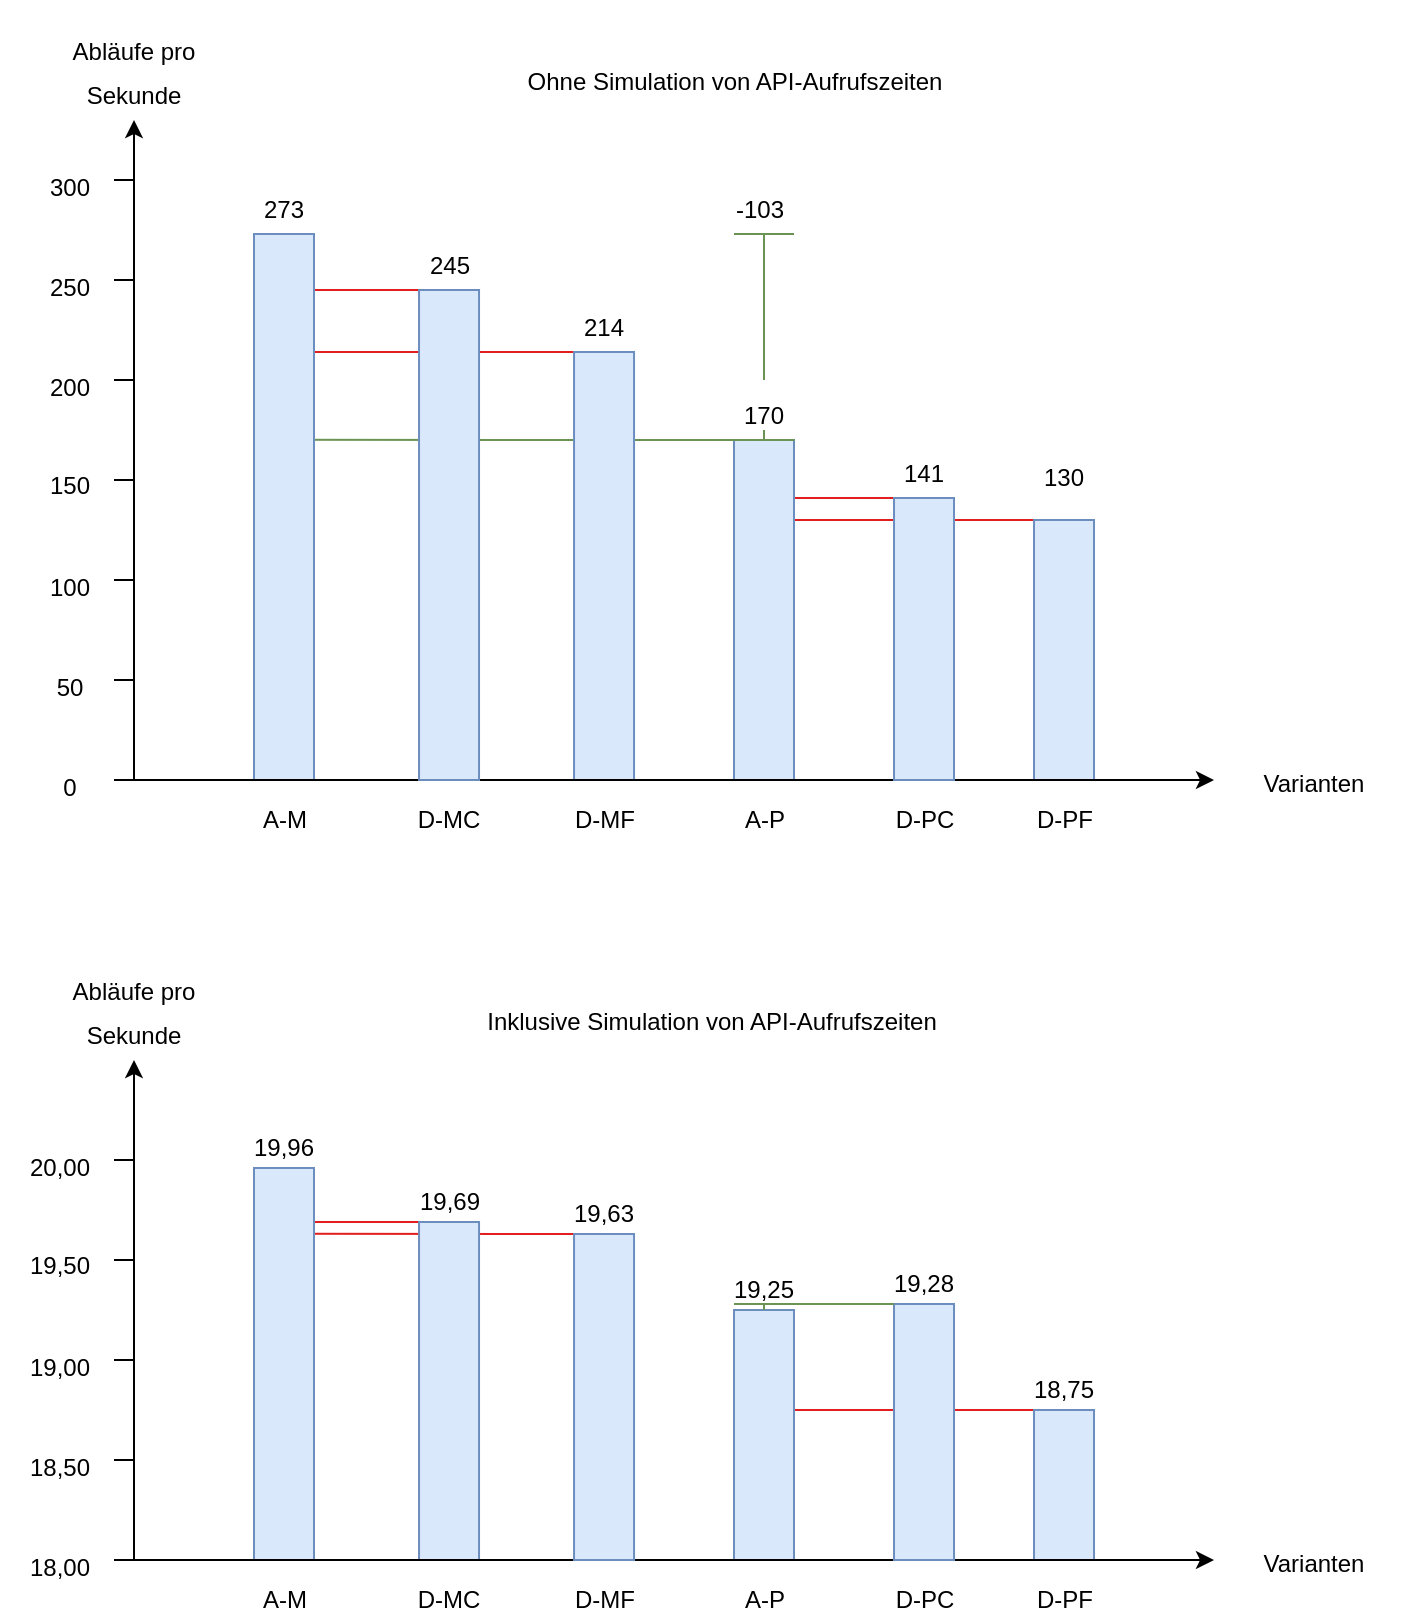 <mxfile version="16.5.1" type="device"><diagram id="vCOk7OmySpCUNoPw87cb" name="Seite-1"><mxGraphModel dx="330" dy="201" grid="1" gridSize="10" guides="1" tooltips="1" connect="1" arrows="1" fold="1" page="1" pageScale="1" pageWidth="827" pageHeight="1169" math="0" shadow="0"><root><mxCell id="0"/><mxCell id="1" parent="0"/><mxCell id="W3WjwvVRYKKNo5K09ftn-21" value="Abläufe pro" style="text;strokeColor=none;fillColor=none;align=center;verticalAlign=middle;rounded=0;" parent="1" vertex="1"><mxGeometry x="75" y="565" width="100" height="50" as="geometry"/></mxCell><mxCell id="W3WjwvVRYKKNo5K09ftn-39" value="Sekunde" style="text;strokeColor=none;fillColor=none;align=center;verticalAlign=middle;rounded=0;" parent="1" vertex="1"><mxGeometry x="75" y="587" width="100" height="50" as="geometry"/></mxCell><mxCell id="W3WjwvVRYKKNo5K09ftn-28" value="18,50" style="text;html=1;strokeColor=none;fillColor=none;align=center;verticalAlign=middle;whiteSpace=wrap;rounded=0;" parent="1" vertex="1"><mxGeometry x="58" y="819" width="60" height="20" as="geometry"/></mxCell><mxCell id="W3WjwvVRYKKNo5K09ftn-29" value="19,00" style="text;html=1;strokeColor=none;fillColor=none;align=center;verticalAlign=middle;whiteSpace=wrap;rounded=0;" parent="1" vertex="1"><mxGeometry x="58" y="769" width="60" height="20" as="geometry"/></mxCell><mxCell id="W3WjwvVRYKKNo5K09ftn-30" value="19,50" style="text;html=1;strokeColor=none;fillColor=none;align=center;verticalAlign=middle;whiteSpace=wrap;rounded=0;" parent="1" vertex="1"><mxGeometry x="58" y="718" width="60" height="20" as="geometry"/></mxCell><mxCell id="W3WjwvVRYKKNo5K09ftn-31" value="20,00" style="text;html=1;strokeColor=none;fillColor=none;align=center;verticalAlign=middle;whiteSpace=wrap;rounded=0;" parent="1" vertex="1"><mxGeometry x="58" y="669" width="60" height="20" as="geometry"/></mxCell><mxCell id="W3WjwvVRYKKNo5K09ftn-46" value="" style="endArrow=none;html=1;rounded=0;entryX=0;entryY=0;entryDx=0;entryDy=0;fillColor=#f8cecc;strokeColor=#E31E1E;exitX=0.667;exitY=0.168;exitDx=0;exitDy=0;exitPerimeter=0;" parent="1" source="W3WjwvVRYKKNo5K09ftn-3" target="W3WjwvVRYKKNo5K09ftn-47" edge="1"><mxGeometry width="50" height="50" relative="1" as="geometry"><mxPoint x="195" y="630" as="sourcePoint"/><mxPoint x="237.52" y="565" as="targetPoint"/></mxGeometry></mxCell><mxCell id="W3WjwvVRYKKNo5K09ftn-41" value="" style="endArrow=none;html=1;rounded=0;entryX=0;entryY=0;entryDx=0;entryDy=0;exitX=0.5;exitY=0.138;exitDx=0;exitDy=0;exitPerimeter=0;fillColor=#f8cecc;strokeColor=#E31E1E;" parent="1" source="W3WjwvVRYKKNo5K09ftn-3" target="W3WjwvVRYKKNo5K09ftn-4" edge="1"><mxGeometry width="50" height="50" relative="1" as="geometry"><mxPoint x="285.0" y="660.968" as="sourcePoint"/><mxPoint x="465.02" y="640" as="targetPoint"/></mxGeometry></mxCell><mxCell id="W3WjwvVRYKKNo5K09ftn-43" value="" style="endArrow=none;html=1;rounded=0;entryX=0;entryY=0;entryDx=0;entryDy=0;fillColor=#f8cecc;strokeColor=#E31E1E;exitX=0.667;exitY=0.4;exitDx=0;exitDy=0;exitPerimeter=0;" parent="1" source="W3WjwvVRYKKNo5K09ftn-6" target="W3WjwvVRYKKNo5K09ftn-7" edge="1"><mxGeometry width="50" height="50" relative="1" as="geometry"><mxPoint x="445" y="745" as="sourcePoint"/><mxPoint x="680.01" y="744" as="targetPoint"/></mxGeometry></mxCell><mxCell id="W3WjwvVRYKKNo5K09ftn-1" value="" style="endArrow=classic;html=1;rounded=0;strokeColor=#000000;" parent="1" edge="1"><mxGeometry width="50" height="50" relative="1" as="geometry"><mxPoint x="125" y="875" as="sourcePoint"/><mxPoint x="125" y="625" as="targetPoint"/></mxGeometry></mxCell><mxCell id="W3WjwvVRYKKNo5K09ftn-3" value="" style="rounded=0;whiteSpace=wrap;html=1;rotation=0;fillColor=#dae8fc;strokeColor=#6c8ebf;" parent="1" vertex="1"><mxGeometry x="185" y="679" width="30" height="196" as="geometry"/></mxCell><mxCell id="W3WjwvVRYKKNo5K09ftn-4" value="" style="rounded=0;whiteSpace=wrap;html=1;rotation=0;fillColor=#dae8fc;strokeColor=#6c8ebf;" parent="1" vertex="1"><mxGeometry x="267.52" y="706" width="30" height="169" as="geometry"/></mxCell><mxCell id="W3WjwvVRYKKNo5K09ftn-6" value="" style="rounded=0;whiteSpace=wrap;html=1;rotation=0;fillColor=#dae8fc;strokeColor=#6c8ebf;" parent="1" vertex="1"><mxGeometry x="425" y="750" width="30" height="125" as="geometry"/></mxCell><mxCell id="W3WjwvVRYKKNo5K09ftn-7" value="" style="rounded=0;whiteSpace=wrap;html=1;rotation=0;fillColor=#dae8fc;strokeColor=#6c8ebf;" parent="1" vertex="1"><mxGeometry x="575.01" y="800" width="30" height="75" as="geometry"/></mxCell><mxCell id="W3WjwvVRYKKNo5K09ftn-8" value="19,96" style="text;html=1;strokeColor=none;fillColor=none;align=center;verticalAlign=middle;whiteSpace=wrap;rounded=0;" parent="1" vertex="1"><mxGeometry x="170" y="659" width="60" height="20" as="geometry"/></mxCell><mxCell id="W3WjwvVRYKKNo5K09ftn-9" value="19,69" style="text;html=1;strokeColor=none;fillColor=none;align=center;verticalAlign=middle;whiteSpace=wrap;rounded=0;" parent="1" vertex="1"><mxGeometry x="252.52" y="686" width="60" height="20" as="geometry"/></mxCell><mxCell id="W3WjwvVRYKKNo5K09ftn-12" value="18,75" style="text;html=1;strokeColor=none;fillColor=none;align=center;verticalAlign=middle;whiteSpace=wrap;rounded=0;" parent="1" vertex="1"><mxGeometry x="560.01" y="780" width="60" height="20" as="geometry"/></mxCell><mxCell id="W3WjwvVRYKKNo5K09ftn-13" value="D-PF" style="text;html=1;strokeColor=none;fillColor=none;align=center;verticalAlign=middle;whiteSpace=wrap;rounded=0;" parent="1" vertex="1"><mxGeometry x="542.51" y="885" width="95" height="20" as="geometry"/></mxCell><mxCell id="W3WjwvVRYKKNo5K09ftn-14" value="A-M" style="text;html=1;strokeColor=none;fillColor=none;align=center;verticalAlign=middle;whiteSpace=wrap;rounded=0;" parent="1" vertex="1"><mxGeometry x="152.5" y="885" width="95" height="20" as="geometry"/></mxCell><mxCell id="W3WjwvVRYKKNo5K09ftn-15" value="D-MF" style="text;html=1;strokeColor=none;fillColor=none;align=center;verticalAlign=middle;whiteSpace=wrap;rounded=0;" parent="1" vertex="1"><mxGeometry x="312.52" y="885" width="95" height="20" as="geometry"/></mxCell><mxCell id="W3WjwvVRYKKNo5K09ftn-17" value="A-P" style="text;html=1;strokeColor=none;fillColor=none;align=center;verticalAlign=middle;whiteSpace=wrap;rounded=0;" parent="1" vertex="1"><mxGeometry x="392.5" y="885" width="95" height="20" as="geometry"/></mxCell><mxCell id="W3WjwvVRYKKNo5K09ftn-20" value="Varianten" style="text;html=1;strokeColor=none;fillColor=none;align=center;verticalAlign=middle;whiteSpace=wrap;rounded=0;" parent="1" vertex="1"><mxGeometry x="665" y="862" width="100" height="30" as="geometry"/></mxCell><mxCell id="W3WjwvVRYKKNo5K09ftn-22" value="" style="endArrow=none;html=1;rounded=0;strokeColor=#000000;" parent="1" edge="1"><mxGeometry width="50" height="50" relative="1" as="geometry"><mxPoint x="115" y="825" as="sourcePoint"/><mxPoint x="125" y="825" as="targetPoint"/></mxGeometry></mxCell><mxCell id="W3WjwvVRYKKNo5K09ftn-23" value="" style="endArrow=none;html=1;rounded=0;strokeColor=#000000;" parent="1" edge="1"><mxGeometry width="50" height="50" relative="1" as="geometry"><mxPoint x="115" y="775" as="sourcePoint"/><mxPoint x="125" y="775" as="targetPoint"/></mxGeometry></mxCell><mxCell id="W3WjwvVRYKKNo5K09ftn-24" value="" style="endArrow=none;html=1;rounded=0;strokeColor=#000000;" parent="1" edge="1"><mxGeometry width="50" height="50" relative="1" as="geometry"><mxPoint x="115" y="725" as="sourcePoint"/><mxPoint x="125" y="725" as="targetPoint"/></mxGeometry></mxCell><mxCell id="W3WjwvVRYKKNo5K09ftn-25" value="" style="endArrow=none;html=1;rounded=0;strokeColor=#000000;" parent="1" edge="1"><mxGeometry width="50" height="50" relative="1" as="geometry"><mxPoint x="115" y="675" as="sourcePoint"/><mxPoint x="125" y="675" as="targetPoint"/></mxGeometry></mxCell><mxCell id="W3WjwvVRYKKNo5K09ftn-2" value="" style="endArrow=classic;html=1;rounded=0;endFill=1;strokeColor=#000000;" parent="1" edge="1"><mxGeometry width="50" height="50" relative="1" as="geometry"><mxPoint x="125" y="875" as="sourcePoint"/><mxPoint x="665" y="875" as="targetPoint"/></mxGeometry></mxCell><mxCell id="W3WjwvVRYKKNo5K09ftn-47" value="" style="rounded=0;whiteSpace=wrap;html=1;rotation=0;fillColor=#dae8fc;strokeColor=#6c8ebf;" parent="1" vertex="1"><mxGeometry x="345.02" y="712" width="30" height="163" as="geometry"/></mxCell><mxCell id="W3WjwvVRYKKNo5K09ftn-48" value="19,63" style="text;html=1;strokeColor=none;fillColor=none;align=center;verticalAlign=middle;whiteSpace=wrap;rounded=0;" parent="1" vertex="1"><mxGeometry x="330.02" y="692" width="60" height="20" as="geometry"/></mxCell><mxCell id="W3WjwvVRYKKNo5K09ftn-49" value="D-MC" style="text;html=1;strokeColor=none;fillColor=none;align=center;verticalAlign=middle;whiteSpace=wrap;rounded=0;" parent="1" vertex="1"><mxGeometry x="235.02" y="885" width="95" height="20" as="geometry"/></mxCell><mxCell id="W3WjwvVRYKKNo5K09ftn-53" value="" style="rounded=0;whiteSpace=wrap;html=1;rotation=0;fillColor=#dae8fc;strokeColor=#6c8ebf;" parent="1" vertex="1"><mxGeometry x="505.01" y="747" width="30" height="128" as="geometry"/></mxCell><mxCell id="W3WjwvVRYKKNo5K09ftn-54" value="D-PC" style="text;html=1;strokeColor=none;fillColor=none;align=center;verticalAlign=middle;whiteSpace=wrap;rounded=0;" parent="1" vertex="1"><mxGeometry x="472.51" y="885" width="95" height="20" as="geometry"/></mxCell><mxCell id="W3WjwvVRYKKNo5K09ftn-55" value="19,28" style="text;html=1;strokeColor=none;fillColor=none;align=center;verticalAlign=middle;whiteSpace=wrap;rounded=0;" parent="1" vertex="1"><mxGeometry x="490.01" y="727" width="60" height="20" as="geometry"/></mxCell><mxCell id="W3WjwvVRYKKNo5K09ftn-60" value="" style="endArrow=none;html=1;rounded=0;strokeColor=#6B9454;exitX=0.25;exitY=0.85;exitDx=0;exitDy=0;exitPerimeter=0;entryX=0.25;entryY=1;entryDx=0;entryDy=0;" parent="1" source="W3WjwvVRYKKNo5K09ftn-11" target="W3WjwvVRYKKNo5K09ftn-55" edge="1"><mxGeometry width="50" height="50" relative="1" as="geometry"><mxPoint x="455" y="705" as="sourcePoint"/><mxPoint x="424" y="705" as="targetPoint"/></mxGeometry></mxCell><mxCell id="W3WjwvVRYKKNo5K09ftn-11" value="19,25" style="text;html=1;strokeColor=none;fillColor=none;align=center;verticalAlign=middle;whiteSpace=wrap;rounded=0;" parent="1" vertex="1"><mxGeometry x="410" y="730" width="60" height="20" as="geometry"/></mxCell><mxCell id="Q2kVwcbMhLcmA8eboHZX-1" value="18,00" style="text;html=1;strokeColor=none;fillColor=none;align=center;verticalAlign=middle;whiteSpace=wrap;rounded=0;" parent="1" vertex="1"><mxGeometry x="58" y="869" width="60" height="20" as="geometry"/></mxCell><mxCell id="Q2kVwcbMhLcmA8eboHZX-2" value="" style="endArrow=none;html=1;rounded=0;strokeColor=#000000;" parent="1" edge="1"><mxGeometry width="50" height="50" relative="1" as="geometry"><mxPoint x="115" y="875" as="sourcePoint"/><mxPoint x="125" y="875" as="targetPoint"/></mxGeometry></mxCell><mxCell id="Q2kVwcbMhLcmA8eboHZX-3" value="" style="endArrow=none;html=1;rounded=0;strokeColor=#6B9454;exitX=0.5;exitY=0;exitDx=0;exitDy=0;" parent="1" source="W3WjwvVRYKKNo5K09ftn-6" edge="1"><mxGeometry width="50" height="50" relative="1" as="geometry"><mxPoint x="435" y="757" as="sourcePoint"/><mxPoint x="440" y="747" as="targetPoint"/></mxGeometry></mxCell><mxCell id="3lPXwHZIY-2fqCkXB_g1-46" value="50" style="text;html=1;strokeColor=none;fillColor=none;align=center;verticalAlign=middle;whiteSpace=wrap;rounded=0;" vertex="1" parent="1"><mxGeometry x="63" y="429" width="60" height="20" as="geometry"/></mxCell><mxCell id="3lPXwHZIY-2fqCkXB_g1-47" value="100" style="text;html=1;strokeColor=none;fillColor=none;align=center;verticalAlign=middle;whiteSpace=wrap;rounded=0;" vertex="1" parent="1"><mxGeometry x="63" y="379" width="60" height="20" as="geometry"/></mxCell><mxCell id="3lPXwHZIY-2fqCkXB_g1-48" value="150" style="text;html=1;strokeColor=none;fillColor=none;align=center;verticalAlign=middle;whiteSpace=wrap;rounded=0;" vertex="1" parent="1"><mxGeometry x="63" y="328" width="60" height="20" as="geometry"/></mxCell><mxCell id="3lPXwHZIY-2fqCkXB_g1-49" value="200" style="text;html=1;strokeColor=none;fillColor=none;align=center;verticalAlign=middle;whiteSpace=wrap;rounded=0;" vertex="1" parent="1"><mxGeometry x="63" y="279" width="60" height="20" as="geometry"/></mxCell><mxCell id="3lPXwHZIY-2fqCkXB_g1-50" value="250" style="text;html=1;strokeColor=none;fillColor=none;align=center;verticalAlign=middle;whiteSpace=wrap;rounded=0;" vertex="1" parent="1"><mxGeometry x="63" y="229" width="60" height="20" as="geometry"/></mxCell><mxCell id="3lPXwHZIY-2fqCkXB_g1-51" value="300" style="text;html=1;strokeColor=none;fillColor=none;align=center;verticalAlign=middle;whiteSpace=wrap;rounded=0;" vertex="1" parent="1"><mxGeometry x="63" y="179" width="60" height="20" as="geometry"/></mxCell><mxCell id="3lPXwHZIY-2fqCkXB_g1-52" value="" style="endArrow=none;html=1;rounded=0;strokeColor=#6B9454;entryX=0;entryY=0;entryDx=0;entryDy=0;exitX=0.333;exitY=0.377;exitDx=0;exitDy=0;exitPerimeter=0;fillColor=#d5e8d4;" edge="1" parent="1" source="3lPXwHZIY-2fqCkXB_g1-58" target="3lPXwHZIY-2fqCkXB_g1-60"><mxGeometry width="50" height="50" relative="1" as="geometry"><mxPoint x="125" y="315" as="sourcePoint"/><mxPoint x="475" y="245" as="targetPoint"/></mxGeometry></mxCell><mxCell id="3lPXwHZIY-2fqCkXB_g1-53" value="" style="endArrow=none;html=1;rounded=0;entryX=0;entryY=0;entryDx=0;entryDy=0;fillColor=#f8cecc;strokeColor=#E31E1E;" edge="1" parent="1" target="3lPXwHZIY-2fqCkXB_g1-82"><mxGeometry width="50" height="50" relative="1" as="geometry"><mxPoint x="435" y="344" as="sourcePoint"/><mxPoint x="535.01" y="348.25" as="targetPoint"/></mxGeometry></mxCell><mxCell id="3lPXwHZIY-2fqCkXB_g1-54" value="" style="endArrow=none;html=1;rounded=0;entryX=0;entryY=0;entryDx=0;entryDy=0;fillColor=#f8cecc;strokeColor=#E31E1E;" edge="1" parent="1" target="3lPXwHZIY-2fqCkXB_g1-79"><mxGeometry width="50" height="50" relative="1" as="geometry"><mxPoint x="195" y="240" as="sourcePoint"/><mxPoint x="237.52" y="175" as="targetPoint"/></mxGeometry></mxCell><mxCell id="3lPXwHZIY-2fqCkXB_g1-55" value="" style="endArrow=none;html=1;rounded=0;entryX=0;entryY=0;entryDx=0;entryDy=0;exitX=0.667;exitY=0.216;exitDx=0;exitDy=0;exitPerimeter=0;fillColor=#f8cecc;strokeColor=#E31E1E;" edge="1" parent="1" source="3lPXwHZIY-2fqCkXB_g1-58" target="3lPXwHZIY-2fqCkXB_g1-59"><mxGeometry width="50" height="50" relative="1" as="geometry"><mxPoint x="285.0" y="270.968" as="sourcePoint"/><mxPoint x="465.02" y="250" as="targetPoint"/></mxGeometry></mxCell><mxCell id="3lPXwHZIY-2fqCkXB_g1-56" value="" style="endArrow=none;html=1;rounded=0;entryX=0;entryY=0;entryDx=0;entryDy=0;fillColor=#f8cecc;strokeColor=#E31E1E;" edge="1" parent="1" target="3lPXwHZIY-2fqCkXB_g1-61"><mxGeometry width="50" height="50" relative="1" as="geometry"><mxPoint x="445" y="355" as="sourcePoint"/><mxPoint x="680.01" y="354" as="targetPoint"/></mxGeometry></mxCell><mxCell id="3lPXwHZIY-2fqCkXB_g1-57" value="" style="endArrow=classic;html=1;rounded=0;strokeColor=#000000;" edge="1" parent="1"><mxGeometry width="50" height="50" relative="1" as="geometry"><mxPoint x="125" y="485" as="sourcePoint"/><mxPoint x="125" y="155" as="targetPoint"/></mxGeometry></mxCell><mxCell id="3lPXwHZIY-2fqCkXB_g1-58" value="" style="rounded=0;whiteSpace=wrap;html=1;rotation=0;fillColor=#dae8fc;strokeColor=#6c8ebf;" vertex="1" parent="1"><mxGeometry x="185" y="212" width="30" height="273" as="geometry"/></mxCell><mxCell id="3lPXwHZIY-2fqCkXB_g1-59" value="" style="rounded=0;whiteSpace=wrap;html=1;rotation=0;fillColor=#dae8fc;strokeColor=#6c8ebf;" vertex="1" parent="1"><mxGeometry x="345.02" y="271" width="30" height="214" as="geometry"/></mxCell><mxCell id="3lPXwHZIY-2fqCkXB_g1-60" value="" style="rounded=0;whiteSpace=wrap;html=1;rotation=0;fillColor=#dae8fc;strokeColor=#6c8ebf;" vertex="1" parent="1"><mxGeometry x="425" y="315" width="30" height="170" as="geometry"/></mxCell><mxCell id="3lPXwHZIY-2fqCkXB_g1-61" value="" style="rounded=0;whiteSpace=wrap;html=1;rotation=0;fillColor=#dae8fc;strokeColor=#6c8ebf;" vertex="1" parent="1"><mxGeometry x="575.01" y="355" width="30" height="130" as="geometry"/></mxCell><mxCell id="3lPXwHZIY-2fqCkXB_g1-62" value="273" style="text;html=1;strokeColor=none;fillColor=none;align=center;verticalAlign=middle;whiteSpace=wrap;rounded=0;" vertex="1" parent="1"><mxGeometry x="170" y="190" width="60" height="20" as="geometry"/></mxCell><mxCell id="3lPXwHZIY-2fqCkXB_g1-63" value="214" style="text;html=1;strokeColor=none;fillColor=none;align=center;verticalAlign=middle;whiteSpace=wrap;rounded=0;" vertex="1" parent="1"><mxGeometry x="330.02" y="249" width="60" height="20" as="geometry"/></mxCell><mxCell id="3lPXwHZIY-2fqCkXB_g1-64" value="130" style="text;html=1;strokeColor=none;fillColor=none;align=center;verticalAlign=middle;whiteSpace=wrap;rounded=0;" vertex="1" parent="1"><mxGeometry x="560.01" y="324" width="60" height="20" as="geometry"/></mxCell><mxCell id="3lPXwHZIY-2fqCkXB_g1-65" value="D-PF" style="text;html=1;strokeColor=none;fillColor=none;align=center;verticalAlign=middle;whiteSpace=wrap;rounded=0;" vertex="1" parent="1"><mxGeometry x="542.51" y="495" width="95" height="20" as="geometry"/></mxCell><mxCell id="3lPXwHZIY-2fqCkXB_g1-66" value="A-M" style="text;html=1;strokeColor=none;fillColor=none;align=center;verticalAlign=middle;whiteSpace=wrap;rounded=0;" vertex="1" parent="1"><mxGeometry x="152.5" y="495" width="95" height="20" as="geometry"/></mxCell><mxCell id="3lPXwHZIY-2fqCkXB_g1-67" value="D-MF" style="text;html=1;strokeColor=none;fillColor=none;align=center;verticalAlign=middle;whiteSpace=wrap;rounded=0;" vertex="1" parent="1"><mxGeometry x="312.52" y="495" width="95" height="20" as="geometry"/></mxCell><mxCell id="3lPXwHZIY-2fqCkXB_g1-68" value="A-P" style="text;html=1;strokeColor=none;fillColor=none;align=center;verticalAlign=middle;whiteSpace=wrap;rounded=0;" vertex="1" parent="1"><mxGeometry x="392.5" y="495" width="95" height="20" as="geometry"/></mxCell><mxCell id="3lPXwHZIY-2fqCkXB_g1-69" value="Varianten" style="text;html=1;strokeColor=none;fillColor=none;align=center;verticalAlign=middle;whiteSpace=wrap;rounded=0;" vertex="1" parent="1"><mxGeometry x="665" y="472" width="100" height="30" as="geometry"/></mxCell><mxCell id="3lPXwHZIY-2fqCkXB_g1-70" value="Abläufe pro" style="text;strokeColor=none;fillColor=none;align=center;verticalAlign=middle;rounded=0;" vertex="1" parent="1"><mxGeometry x="75" y="95" width="100" height="50" as="geometry"/></mxCell><mxCell id="3lPXwHZIY-2fqCkXB_g1-71" value="" style="endArrow=none;html=1;rounded=0;strokeColor=#000000;" edge="1" parent="1"><mxGeometry width="50" height="50" relative="1" as="geometry"><mxPoint x="115" y="435" as="sourcePoint"/><mxPoint x="125" y="435" as="targetPoint"/></mxGeometry></mxCell><mxCell id="3lPXwHZIY-2fqCkXB_g1-72" value="" style="endArrow=none;html=1;rounded=0;strokeColor=#000000;" edge="1" parent="1"><mxGeometry width="50" height="50" relative="1" as="geometry"><mxPoint x="115" y="385" as="sourcePoint"/><mxPoint x="125" y="385" as="targetPoint"/></mxGeometry></mxCell><mxCell id="3lPXwHZIY-2fqCkXB_g1-73" value="" style="endArrow=none;html=1;rounded=0;strokeColor=#000000;" edge="1" parent="1"><mxGeometry width="50" height="50" relative="1" as="geometry"><mxPoint x="115" y="335" as="sourcePoint"/><mxPoint x="125" y="335" as="targetPoint"/></mxGeometry></mxCell><mxCell id="3lPXwHZIY-2fqCkXB_g1-74" value="" style="endArrow=none;html=1;rounded=0;strokeColor=#000000;" edge="1" parent="1"><mxGeometry width="50" height="50" relative="1" as="geometry"><mxPoint x="115" y="285" as="sourcePoint"/><mxPoint x="125" y="285" as="targetPoint"/></mxGeometry></mxCell><mxCell id="3lPXwHZIY-2fqCkXB_g1-75" value="" style="endArrow=none;html=1;rounded=0;strokeColor=#000000;" edge="1" parent="1"><mxGeometry width="50" height="50" relative="1" as="geometry"><mxPoint x="115" y="235" as="sourcePoint"/><mxPoint x="125" y="235" as="targetPoint"/></mxGeometry></mxCell><mxCell id="3lPXwHZIY-2fqCkXB_g1-76" value="" style="endArrow=none;html=1;rounded=0;strokeColor=#000000;" edge="1" parent="1"><mxGeometry width="50" height="50" relative="1" as="geometry"><mxPoint x="115" y="185" as="sourcePoint"/><mxPoint x="125" y="185" as="targetPoint"/></mxGeometry></mxCell><mxCell id="3lPXwHZIY-2fqCkXB_g1-77" value="" style="endArrow=classic;html=1;rounded=0;endFill=1;strokeColor=#000000;" edge="1" parent="1"><mxGeometry width="50" height="50" relative="1" as="geometry"><mxPoint x="125" y="485" as="sourcePoint"/><mxPoint x="665" y="485" as="targetPoint"/></mxGeometry></mxCell><mxCell id="3lPXwHZIY-2fqCkXB_g1-78" value="Sekunde" style="text;strokeColor=none;fillColor=none;align=center;verticalAlign=middle;rounded=0;" vertex="1" parent="1"><mxGeometry x="75" y="117" width="100" height="50" as="geometry"/></mxCell><mxCell id="3lPXwHZIY-2fqCkXB_g1-79" value="" style="rounded=0;whiteSpace=wrap;html=1;rotation=0;fillColor=#dae8fc;strokeColor=#6c8ebf;" vertex="1" parent="1"><mxGeometry x="267.52" y="240" width="30" height="245" as="geometry"/></mxCell><mxCell id="3lPXwHZIY-2fqCkXB_g1-80" value="245" style="text;html=1;strokeColor=none;fillColor=none;align=center;verticalAlign=middle;whiteSpace=wrap;rounded=0;" vertex="1" parent="1"><mxGeometry x="252.52" y="218" width="60" height="20" as="geometry"/></mxCell><mxCell id="3lPXwHZIY-2fqCkXB_g1-81" value="D-MC" style="text;html=1;strokeColor=none;fillColor=none;align=center;verticalAlign=middle;whiteSpace=wrap;rounded=0;" vertex="1" parent="1"><mxGeometry x="235.02" y="495" width="95" height="20" as="geometry"/></mxCell><mxCell id="3lPXwHZIY-2fqCkXB_g1-82" value="" style="rounded=0;whiteSpace=wrap;html=1;rotation=0;fillColor=#dae8fc;strokeColor=#6c8ebf;" vertex="1" parent="1"><mxGeometry x="505.01" y="344" width="30" height="141" as="geometry"/></mxCell><mxCell id="3lPXwHZIY-2fqCkXB_g1-83" value="D-PC" style="text;html=1;strokeColor=none;fillColor=none;align=center;verticalAlign=middle;whiteSpace=wrap;rounded=0;" vertex="1" parent="1"><mxGeometry x="472.51" y="495" width="95" height="20" as="geometry"/></mxCell><mxCell id="3lPXwHZIY-2fqCkXB_g1-84" value="141" style="text;html=1;strokeColor=none;fillColor=none;align=center;verticalAlign=middle;whiteSpace=wrap;rounded=0;" vertex="1" parent="1"><mxGeometry x="490.01" y="322" width="60" height="20" as="geometry"/></mxCell><mxCell id="3lPXwHZIY-2fqCkXB_g1-85" value="-103" style="text;html=1;strokeColor=none;fillColor=none;align=center;verticalAlign=middle;whiteSpace=wrap;rounded=0;" vertex="1" parent="1"><mxGeometry x="408" y="190" width="60" height="20" as="geometry"/></mxCell><mxCell id="3lPXwHZIY-2fqCkXB_g1-86" value="" style="endArrow=none;html=1;rounded=0;strokeColor=#6B9454;" edge="1" parent="1"><mxGeometry width="50" height="50" relative="1" as="geometry"><mxPoint x="440" y="285" as="sourcePoint"/><mxPoint x="440" y="212" as="targetPoint"/></mxGeometry></mxCell><mxCell id="3lPXwHZIY-2fqCkXB_g1-87" value="" style="endArrow=none;html=1;rounded=0;strokeColor=#6B9454;" edge="1" parent="1"><mxGeometry width="50" height="50" relative="1" as="geometry"><mxPoint x="455" y="212" as="sourcePoint"/><mxPoint x="425" y="212" as="targetPoint"/></mxGeometry></mxCell><mxCell id="3lPXwHZIY-2fqCkXB_g1-88" value="" style="endArrow=none;html=1;rounded=0;strokeColor=#6B9454;exitX=1.01;exitY=0;exitDx=0;exitDy=0;exitPerimeter=0;" edge="1" parent="1" source="3lPXwHZIY-2fqCkXB_g1-60"><mxGeometry width="50" height="50" relative="1" as="geometry"><mxPoint x="455" y="315" as="sourcePoint"/><mxPoint x="424" y="315" as="targetPoint"/></mxGeometry></mxCell><mxCell id="3lPXwHZIY-2fqCkXB_g1-89" value="170" style="text;html=1;strokeColor=none;fillColor=none;align=center;verticalAlign=middle;whiteSpace=wrap;rounded=0;" vertex="1" parent="1"><mxGeometry x="410" y="293" width="60" height="20" as="geometry"/></mxCell><mxCell id="3lPXwHZIY-2fqCkXB_g1-90" value="" style="endArrow=none;html=1;rounded=0;strokeColor=#6B9454;exitX=0.5;exitY=0;exitDx=0;exitDy=0;" edge="1" parent="1" source="3lPXwHZIY-2fqCkXB_g1-60"><mxGeometry width="50" height="50" relative="1" as="geometry"><mxPoint x="455" y="325" as="sourcePoint"/><mxPoint x="440" y="310" as="targetPoint"/></mxGeometry></mxCell><mxCell id="3lPXwHZIY-2fqCkXB_g1-91" value="Inklusive Simulation von API-Aufrufszeiten" style="text;strokeColor=none;fillColor=none;align=center;verticalAlign=middle;rounded=0;" vertex="1" parent="1"><mxGeometry x="202" y="595" width="424" height="20" as="geometry"/></mxCell><mxCell id="3lPXwHZIY-2fqCkXB_g1-92" value="Ohne Simulation von API-Aufrufszeiten" style="text;strokeColor=none;fillColor=none;align=center;verticalAlign=middle;rounded=0;" vertex="1" parent="1"><mxGeometry x="213.51" y="125" width="424" height="20" as="geometry"/></mxCell><mxCell id="3lPXwHZIY-2fqCkXB_g1-94" value="0" style="text;html=1;strokeColor=none;fillColor=none;align=center;verticalAlign=middle;whiteSpace=wrap;rounded=0;" vertex="1" parent="1"><mxGeometry x="63" y="479" width="60" height="20" as="geometry"/></mxCell><mxCell id="3lPXwHZIY-2fqCkXB_g1-95" value="" style="endArrow=none;html=1;rounded=0;strokeColor=#000000;" edge="1" parent="1"><mxGeometry width="50" height="50" relative="1" as="geometry"><mxPoint x="115" y="485" as="sourcePoint"/><mxPoint x="125" y="485" as="targetPoint"/></mxGeometry></mxCell></root></mxGraphModel></diagram></mxfile>